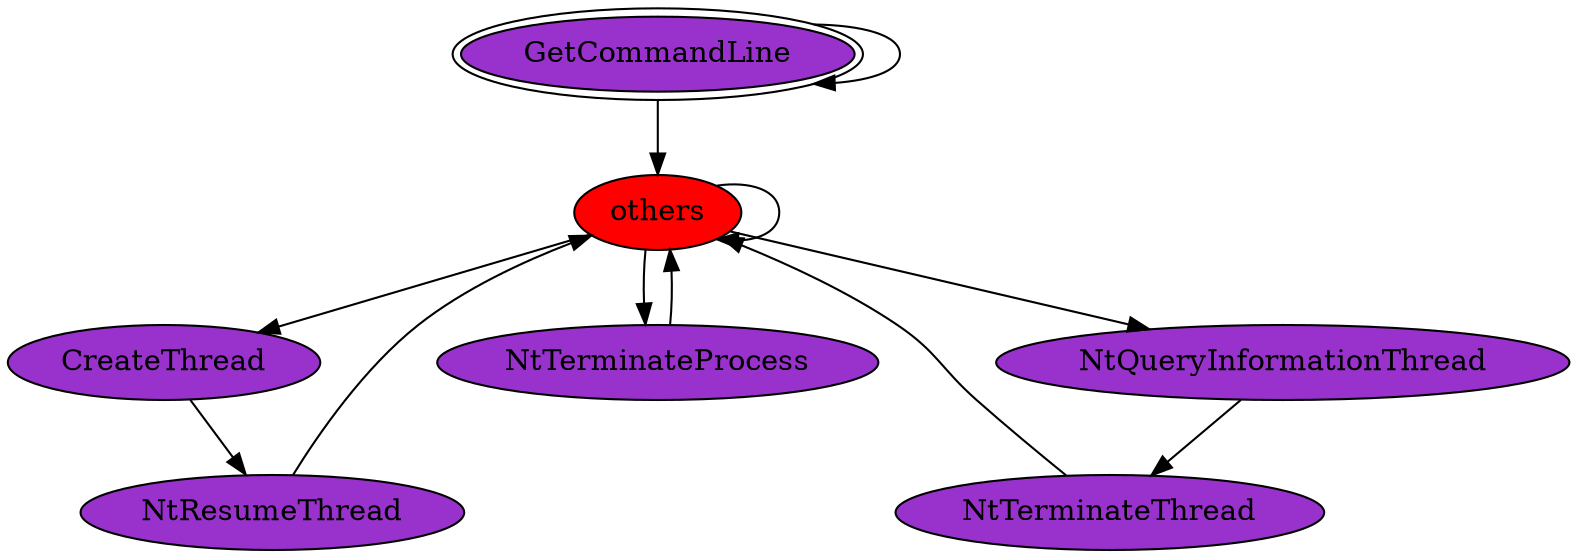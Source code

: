 digraph "./REPORTS/6737/API_PER_CATEGORY/ResumeThread.exe_4836_Processes_API_per_Category_Transition_Matrix" {
	GetCommandLine [label=GetCommandLine fillcolor=darkorchid peripheries=2 style=filled]
	GetCommandLine -> GetCommandLine [label=""]
	others [label=others fillcolor=red style=filled]
	GetCommandLine -> others [label=""]
	others -> others [label=""]
	CreateThread [label=CreateThread fillcolor=darkorchid style=filled]
	others -> CreateThread [label=""]
	NtQueryInformationThread [label=NtQueryInformationThread fillcolor=darkorchid style=filled]
	others -> NtQueryInformationThread [label=""]
	NtTerminateProcess [label=NtTerminateProcess fillcolor=darkorchid style=filled]
	others -> NtTerminateProcess [label=""]
	NtResumeThread [label=NtResumeThread fillcolor=darkorchid style=filled]
	CreateThread -> NtResumeThread [label=""]
	NtResumeThread -> others [label=""]
	NtTerminateThread [label=NtTerminateThread fillcolor=darkorchid style=filled]
	NtQueryInformationThread -> NtTerminateThread [label=""]
	NtTerminateThread -> others [label=""]
	NtTerminateProcess -> others [label=""]
}
